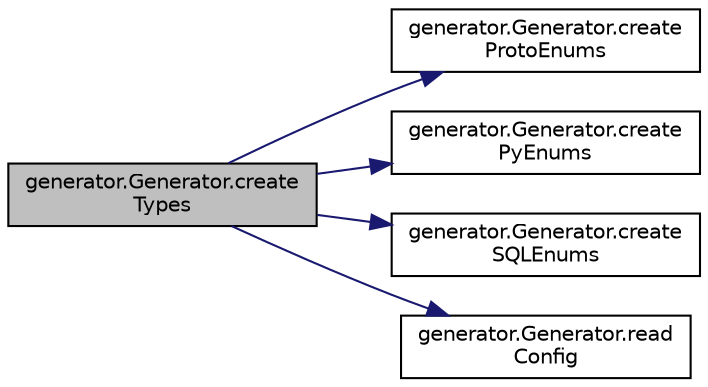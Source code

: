 digraph "generator.Generator.createTypes"
{
 // LATEX_PDF_SIZE
  edge [fontname="Helvetica",fontsize="10",labelfontname="Helvetica",labelfontsize="10"];
  node [fontname="Helvetica",fontsize="10",shape=record];
  rankdir="LR";
  Node1 [label="generator.Generator.create\lTypes",height=0.2,width=0.4,color="black", fillcolor="grey75", style="filled", fontcolor="black",tooltip=" "];
  Node1 -> Node2 [color="midnightblue",fontsize="10",style="solid",fontname="Helvetica"];
  Node2 [label="generator.Generator.create\lProtoEnums",height=0.2,width=0.4,color="black", fillcolor="white", style="filled",URL="$classgenerator_1_1Generator.html#acba90b19c3df93fa16e9595ccc4841c5",tooltip=" "];
  Node1 -> Node3 [color="midnightblue",fontsize="10",style="solid",fontname="Helvetica"];
  Node3 [label="generator.Generator.create\lPyEnums",height=0.2,width=0.4,color="black", fillcolor="white", style="filled",URL="$classgenerator_1_1Generator.html#a38637ca5bb0c0adf0ccee74f41c4189c",tooltip=" "];
  Node1 -> Node4 [color="midnightblue",fontsize="10",style="solid",fontname="Helvetica"];
  Node4 [label="generator.Generator.create\lSQLEnums",height=0.2,width=0.4,color="black", fillcolor="white", style="filled",URL="$classgenerator_1_1Generator.html#af1f6186289f219ae9a6af9bbf99672a7",tooltip=" "];
  Node1 -> Node5 [color="midnightblue",fontsize="10",style="solid",fontname="Helvetica"];
  Node5 [label="generator.Generator.read\lConfig",height=0.2,width=0.4,color="black", fillcolor="white", style="filled",URL="$classgenerator_1_1Generator.html#ad02b33a0bf038ab6d675f38ca2eada72",tooltip=" "];
}
